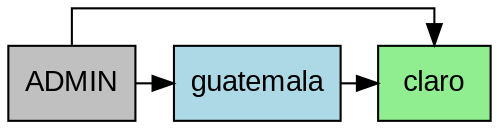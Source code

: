 digraph MatrizDispersa {
  node [shape=box, style=filled, fontname=Arial];
  splines=ortho;
  rankdir=TB;
  "ADMIN" [fillcolor=gray, group=1, pos="0,0!"];
  "guatemala" [fillcolor=lightblue, group=2, pos="2,0!"];
  "ADMIN" -> "guatemala";
  "claro" [fillcolor=lightblue, group=3, pos="3,0!"];
  "guatemala" -> "claro";
  "claro" [fillcolor=lightgreen, group=1, pos="0,-1!"];
  "ADMIN" -> "claro";
  { rank=same; "ADMIN" "guatemala" "claro" }
}
